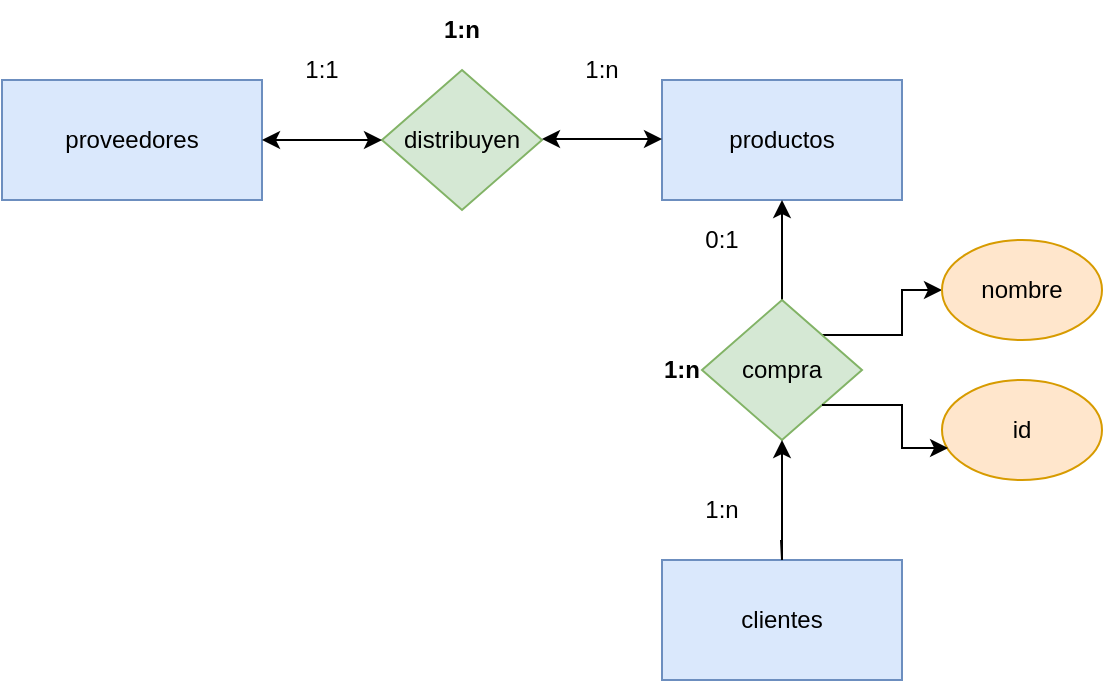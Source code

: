 <mxfile version="21.8.0" type="github">
  <diagram name="Página-1" id="JrLKalugu6dd-Evh-oHa">
    <mxGraphModel dx="1434" dy="795" grid="1" gridSize="10" guides="1" tooltips="1" connect="1" arrows="1" fold="1" page="1" pageScale="1" pageWidth="827" pageHeight="1169" math="0" shadow="0">
      <root>
        <mxCell id="0" />
        <mxCell id="1" parent="0" />
        <mxCell id="QYk_PWpJ37yog6MR560c-2" value="proveedores" style="rounded=0;whiteSpace=wrap;html=1;fillColor=#dae8fc;strokeColor=#6c8ebf;" vertex="1" parent="1">
          <mxGeometry x="160" y="160" width="130" height="60" as="geometry" />
        </mxCell>
        <mxCell id="QYk_PWpJ37yog6MR560c-3" value="clientes" style="rounded=0;whiteSpace=wrap;html=1;fillColor=#dae8fc;strokeColor=#6c8ebf;" vertex="1" parent="1">
          <mxGeometry x="490" y="400" width="120" height="60" as="geometry" />
        </mxCell>
        <mxCell id="QYk_PWpJ37yog6MR560c-4" value="productos" style="rounded=0;whiteSpace=wrap;html=1;fillColor=#dae8fc;strokeColor=#6c8ebf;" vertex="1" parent="1">
          <mxGeometry x="490" y="160" width="120" height="60" as="geometry" />
        </mxCell>
        <mxCell id="QYk_PWpJ37yog6MR560c-5" value="distribuyen" style="rhombus;whiteSpace=wrap;html=1;fillColor=#d5e8d4;strokeColor=#82b366;" vertex="1" parent="1">
          <mxGeometry x="350" y="155" width="80" height="70" as="geometry" />
        </mxCell>
        <mxCell id="QYk_PWpJ37yog6MR560c-14" style="edgeStyle=orthogonalEdgeStyle;rounded=0;orthogonalLoop=1;jettySize=auto;html=1;exitX=0.5;exitY=0;exitDx=0;exitDy=0;entryX=0.5;entryY=1;entryDx=0;entryDy=0;" edge="1" parent="1" source="QYk_PWpJ37yog6MR560c-6" target="QYk_PWpJ37yog6MR560c-4">
          <mxGeometry relative="1" as="geometry" />
        </mxCell>
        <mxCell id="QYk_PWpJ37yog6MR560c-39" style="edgeStyle=orthogonalEdgeStyle;rounded=0;orthogonalLoop=1;jettySize=auto;html=1;exitX=1;exitY=0;exitDx=0;exitDy=0;" edge="1" parent="1" source="QYk_PWpJ37yog6MR560c-6" target="QYk_PWpJ37yog6MR560c-20">
          <mxGeometry relative="1" as="geometry" />
        </mxCell>
        <mxCell id="QYk_PWpJ37yog6MR560c-6" value="compra" style="rhombus;whiteSpace=wrap;html=1;fillColor=#d5e8d4;strokeColor=#82b366;" vertex="1" parent="1">
          <mxGeometry x="510" y="270" width="80" height="70" as="geometry" />
        </mxCell>
        <mxCell id="QYk_PWpJ37yog6MR560c-10" value="" style="endArrow=classic;startArrow=classic;html=1;rounded=0;exitX=1;exitY=0.5;exitDx=0;exitDy=0;" edge="1" parent="1" source="QYk_PWpJ37yog6MR560c-2" target="QYk_PWpJ37yog6MR560c-5">
          <mxGeometry width="50" height="50" relative="1" as="geometry">
            <mxPoint x="300" y="215" as="sourcePoint" />
            <mxPoint x="350" y="165" as="targetPoint" />
          </mxGeometry>
        </mxCell>
        <mxCell id="QYk_PWpJ37yog6MR560c-11" value="" style="endArrow=classic;startArrow=classic;html=1;rounded=0;exitX=1;exitY=0.5;exitDx=0;exitDy=0;" edge="1" parent="1">
          <mxGeometry width="50" height="50" relative="1" as="geometry">
            <mxPoint x="430" y="189.5" as="sourcePoint" />
            <mxPoint x="490" y="189.5" as="targetPoint" />
            <Array as="points">
              <mxPoint x="470" y="189.5" />
            </Array>
          </mxGeometry>
        </mxCell>
        <mxCell id="QYk_PWpJ37yog6MR560c-12" value="" style="endArrow=classic;html=1;rounded=0;" edge="1" parent="1">
          <mxGeometry width="50" height="50" relative="1" as="geometry">
            <mxPoint x="549.5" y="390.03" as="sourcePoint" />
            <mxPoint x="550" y="340" as="targetPoint" />
            <Array as="points">
              <mxPoint x="550" y="400" />
            </Array>
          </mxGeometry>
        </mxCell>
        <mxCell id="QYk_PWpJ37yog6MR560c-18" value="id" style="ellipse;whiteSpace=wrap;html=1;fillColor=#ffe6cc;strokeColor=#d79b00;" vertex="1" parent="1">
          <mxGeometry x="630" y="310" width="80" height="50" as="geometry" />
        </mxCell>
        <mxCell id="QYk_PWpJ37yog6MR560c-20" value="nombre" style="ellipse;whiteSpace=wrap;html=1;fillColor=#ffe6cc;strokeColor=#d79b00;" vertex="1" parent="1">
          <mxGeometry x="630" y="240" width="80" height="50" as="geometry" />
        </mxCell>
        <mxCell id="QYk_PWpJ37yog6MR560c-28" value="1:n" style="text;html=1;strokeColor=none;fillColor=none;align=center;verticalAlign=middle;whiteSpace=wrap;rounded=0;" vertex="1" parent="1">
          <mxGeometry x="490" y="360" width="60" height="30" as="geometry" />
        </mxCell>
        <mxCell id="QYk_PWpJ37yog6MR560c-32" value="1:1" style="text;html=1;strokeColor=none;fillColor=none;align=center;verticalAlign=middle;whiteSpace=wrap;rounded=0;" vertex="1" parent="1">
          <mxGeometry x="290" y="140" width="60" height="30" as="geometry" />
        </mxCell>
        <mxCell id="QYk_PWpJ37yog6MR560c-33" value="1:n" style="text;html=1;strokeColor=none;fillColor=none;align=center;verticalAlign=middle;whiteSpace=wrap;rounded=0;" vertex="1" parent="1">
          <mxGeometry x="430" y="140" width="60" height="30" as="geometry" />
        </mxCell>
        <mxCell id="QYk_PWpJ37yog6MR560c-34" value="&lt;b&gt;1:n&lt;/b&gt;" style="text;html=1;strokeColor=none;fillColor=none;align=center;verticalAlign=middle;whiteSpace=wrap;rounded=0;" vertex="1" parent="1">
          <mxGeometry x="360" y="120" width="60" height="30" as="geometry" />
        </mxCell>
        <mxCell id="QYk_PWpJ37yog6MR560c-36" value="0:1" style="text;html=1;strokeColor=none;fillColor=none;align=center;verticalAlign=middle;whiteSpace=wrap;rounded=0;" vertex="1" parent="1">
          <mxGeometry x="490" y="225" width="60" height="30" as="geometry" />
        </mxCell>
        <mxCell id="QYk_PWpJ37yog6MR560c-37" value="&lt;b&gt;1:n&lt;/b&gt;" style="text;html=1;strokeColor=none;fillColor=none;align=center;verticalAlign=middle;whiteSpace=wrap;rounded=0;" vertex="1" parent="1">
          <mxGeometry x="470" y="290" width="60" height="30" as="geometry" />
        </mxCell>
        <mxCell id="QYk_PWpJ37yog6MR560c-38" style="edgeStyle=orthogonalEdgeStyle;rounded=0;orthogonalLoop=1;jettySize=auto;html=1;exitX=1;exitY=1;exitDx=0;exitDy=0;entryX=0.038;entryY=0.68;entryDx=0;entryDy=0;entryPerimeter=0;" edge="1" parent="1" source="QYk_PWpJ37yog6MR560c-6" target="QYk_PWpJ37yog6MR560c-18">
          <mxGeometry relative="1" as="geometry" />
        </mxCell>
      </root>
    </mxGraphModel>
  </diagram>
</mxfile>
